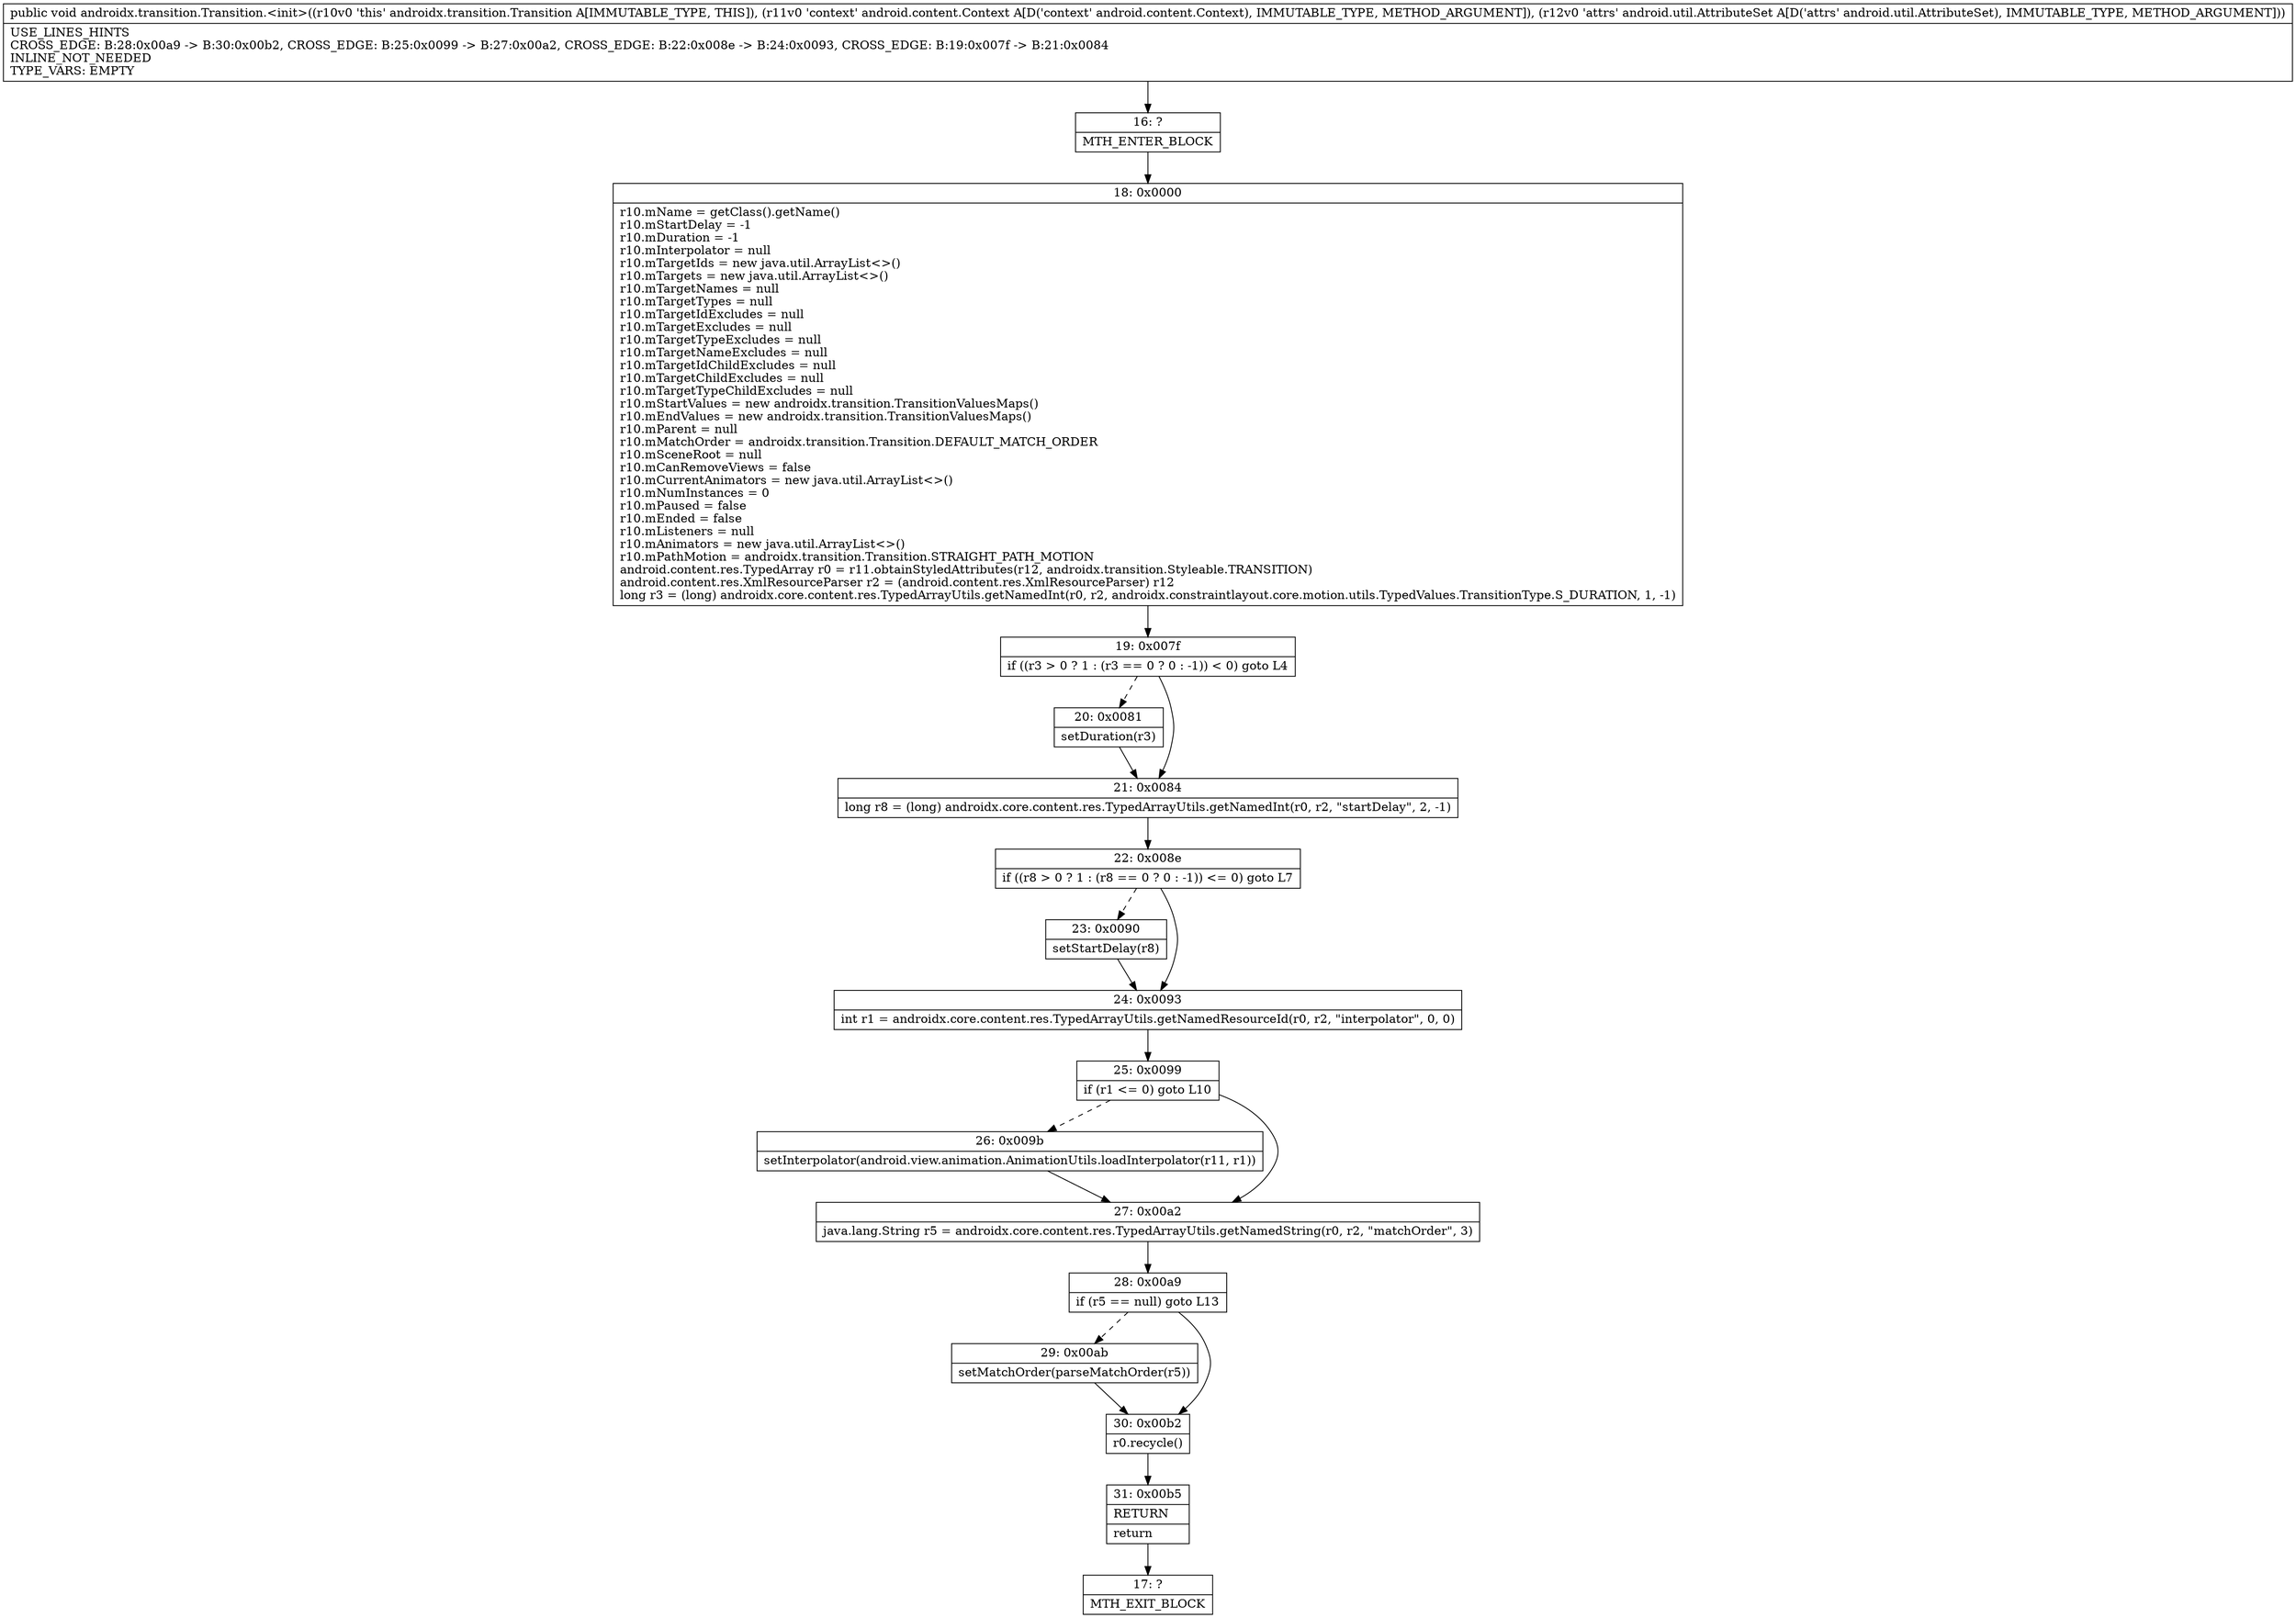 digraph "CFG forandroidx.transition.Transition.\<init\>(Landroid\/content\/Context;Landroid\/util\/AttributeSet;)V" {
Node_16 [shape=record,label="{16\:\ ?|MTH_ENTER_BLOCK\l}"];
Node_18 [shape=record,label="{18\:\ 0x0000|r10.mName = getClass().getName()\lr10.mStartDelay = \-1\lr10.mDuration = \-1\lr10.mInterpolator = null\lr10.mTargetIds = new java.util.ArrayList\<\>()\lr10.mTargets = new java.util.ArrayList\<\>()\lr10.mTargetNames = null\lr10.mTargetTypes = null\lr10.mTargetIdExcludes = null\lr10.mTargetExcludes = null\lr10.mTargetTypeExcludes = null\lr10.mTargetNameExcludes = null\lr10.mTargetIdChildExcludes = null\lr10.mTargetChildExcludes = null\lr10.mTargetTypeChildExcludes = null\lr10.mStartValues = new androidx.transition.TransitionValuesMaps()\lr10.mEndValues = new androidx.transition.TransitionValuesMaps()\lr10.mParent = null\lr10.mMatchOrder = androidx.transition.Transition.DEFAULT_MATCH_ORDER\lr10.mSceneRoot = null\lr10.mCanRemoveViews = false\lr10.mCurrentAnimators = new java.util.ArrayList\<\>()\lr10.mNumInstances = 0\lr10.mPaused = false\lr10.mEnded = false\lr10.mListeners = null\lr10.mAnimators = new java.util.ArrayList\<\>()\lr10.mPathMotion = androidx.transition.Transition.STRAIGHT_PATH_MOTION\landroid.content.res.TypedArray r0 = r11.obtainStyledAttributes(r12, androidx.transition.Styleable.TRANSITION)\landroid.content.res.XmlResourceParser r2 = (android.content.res.XmlResourceParser) r12\llong r3 = (long) androidx.core.content.res.TypedArrayUtils.getNamedInt(r0, r2, androidx.constraintlayout.core.motion.utils.TypedValues.TransitionType.S_DURATION, 1, \-1)\l}"];
Node_19 [shape=record,label="{19\:\ 0x007f|if ((r3 \> 0 ? 1 : (r3 == 0 ? 0 : \-1)) \< 0) goto L4\l}"];
Node_20 [shape=record,label="{20\:\ 0x0081|setDuration(r3)\l}"];
Node_21 [shape=record,label="{21\:\ 0x0084|long r8 = (long) androidx.core.content.res.TypedArrayUtils.getNamedInt(r0, r2, \"startDelay\", 2, \-1)\l}"];
Node_22 [shape=record,label="{22\:\ 0x008e|if ((r8 \> 0 ? 1 : (r8 == 0 ? 0 : \-1)) \<= 0) goto L7\l}"];
Node_23 [shape=record,label="{23\:\ 0x0090|setStartDelay(r8)\l}"];
Node_24 [shape=record,label="{24\:\ 0x0093|int r1 = androidx.core.content.res.TypedArrayUtils.getNamedResourceId(r0, r2, \"interpolator\", 0, 0)\l}"];
Node_25 [shape=record,label="{25\:\ 0x0099|if (r1 \<= 0) goto L10\l}"];
Node_26 [shape=record,label="{26\:\ 0x009b|setInterpolator(android.view.animation.AnimationUtils.loadInterpolator(r11, r1))\l}"];
Node_27 [shape=record,label="{27\:\ 0x00a2|java.lang.String r5 = androidx.core.content.res.TypedArrayUtils.getNamedString(r0, r2, \"matchOrder\", 3)\l}"];
Node_28 [shape=record,label="{28\:\ 0x00a9|if (r5 == null) goto L13\l}"];
Node_29 [shape=record,label="{29\:\ 0x00ab|setMatchOrder(parseMatchOrder(r5))\l}"];
Node_30 [shape=record,label="{30\:\ 0x00b2|r0.recycle()\l}"];
Node_31 [shape=record,label="{31\:\ 0x00b5|RETURN\l|return\l}"];
Node_17 [shape=record,label="{17\:\ ?|MTH_EXIT_BLOCK\l}"];
MethodNode[shape=record,label="{public void androidx.transition.Transition.\<init\>((r10v0 'this' androidx.transition.Transition A[IMMUTABLE_TYPE, THIS]), (r11v0 'context' android.content.Context A[D('context' android.content.Context), IMMUTABLE_TYPE, METHOD_ARGUMENT]), (r12v0 'attrs' android.util.AttributeSet A[D('attrs' android.util.AttributeSet), IMMUTABLE_TYPE, METHOD_ARGUMENT]))  | USE_LINES_HINTS\lCROSS_EDGE: B:28:0x00a9 \-\> B:30:0x00b2, CROSS_EDGE: B:25:0x0099 \-\> B:27:0x00a2, CROSS_EDGE: B:22:0x008e \-\> B:24:0x0093, CROSS_EDGE: B:19:0x007f \-\> B:21:0x0084\lINLINE_NOT_NEEDED\lTYPE_VARS: EMPTY\l}"];
MethodNode -> Node_16;Node_16 -> Node_18;
Node_18 -> Node_19;
Node_19 -> Node_20[style=dashed];
Node_19 -> Node_21;
Node_20 -> Node_21;
Node_21 -> Node_22;
Node_22 -> Node_23[style=dashed];
Node_22 -> Node_24;
Node_23 -> Node_24;
Node_24 -> Node_25;
Node_25 -> Node_26[style=dashed];
Node_25 -> Node_27;
Node_26 -> Node_27;
Node_27 -> Node_28;
Node_28 -> Node_29[style=dashed];
Node_28 -> Node_30;
Node_29 -> Node_30;
Node_30 -> Node_31;
Node_31 -> Node_17;
}

